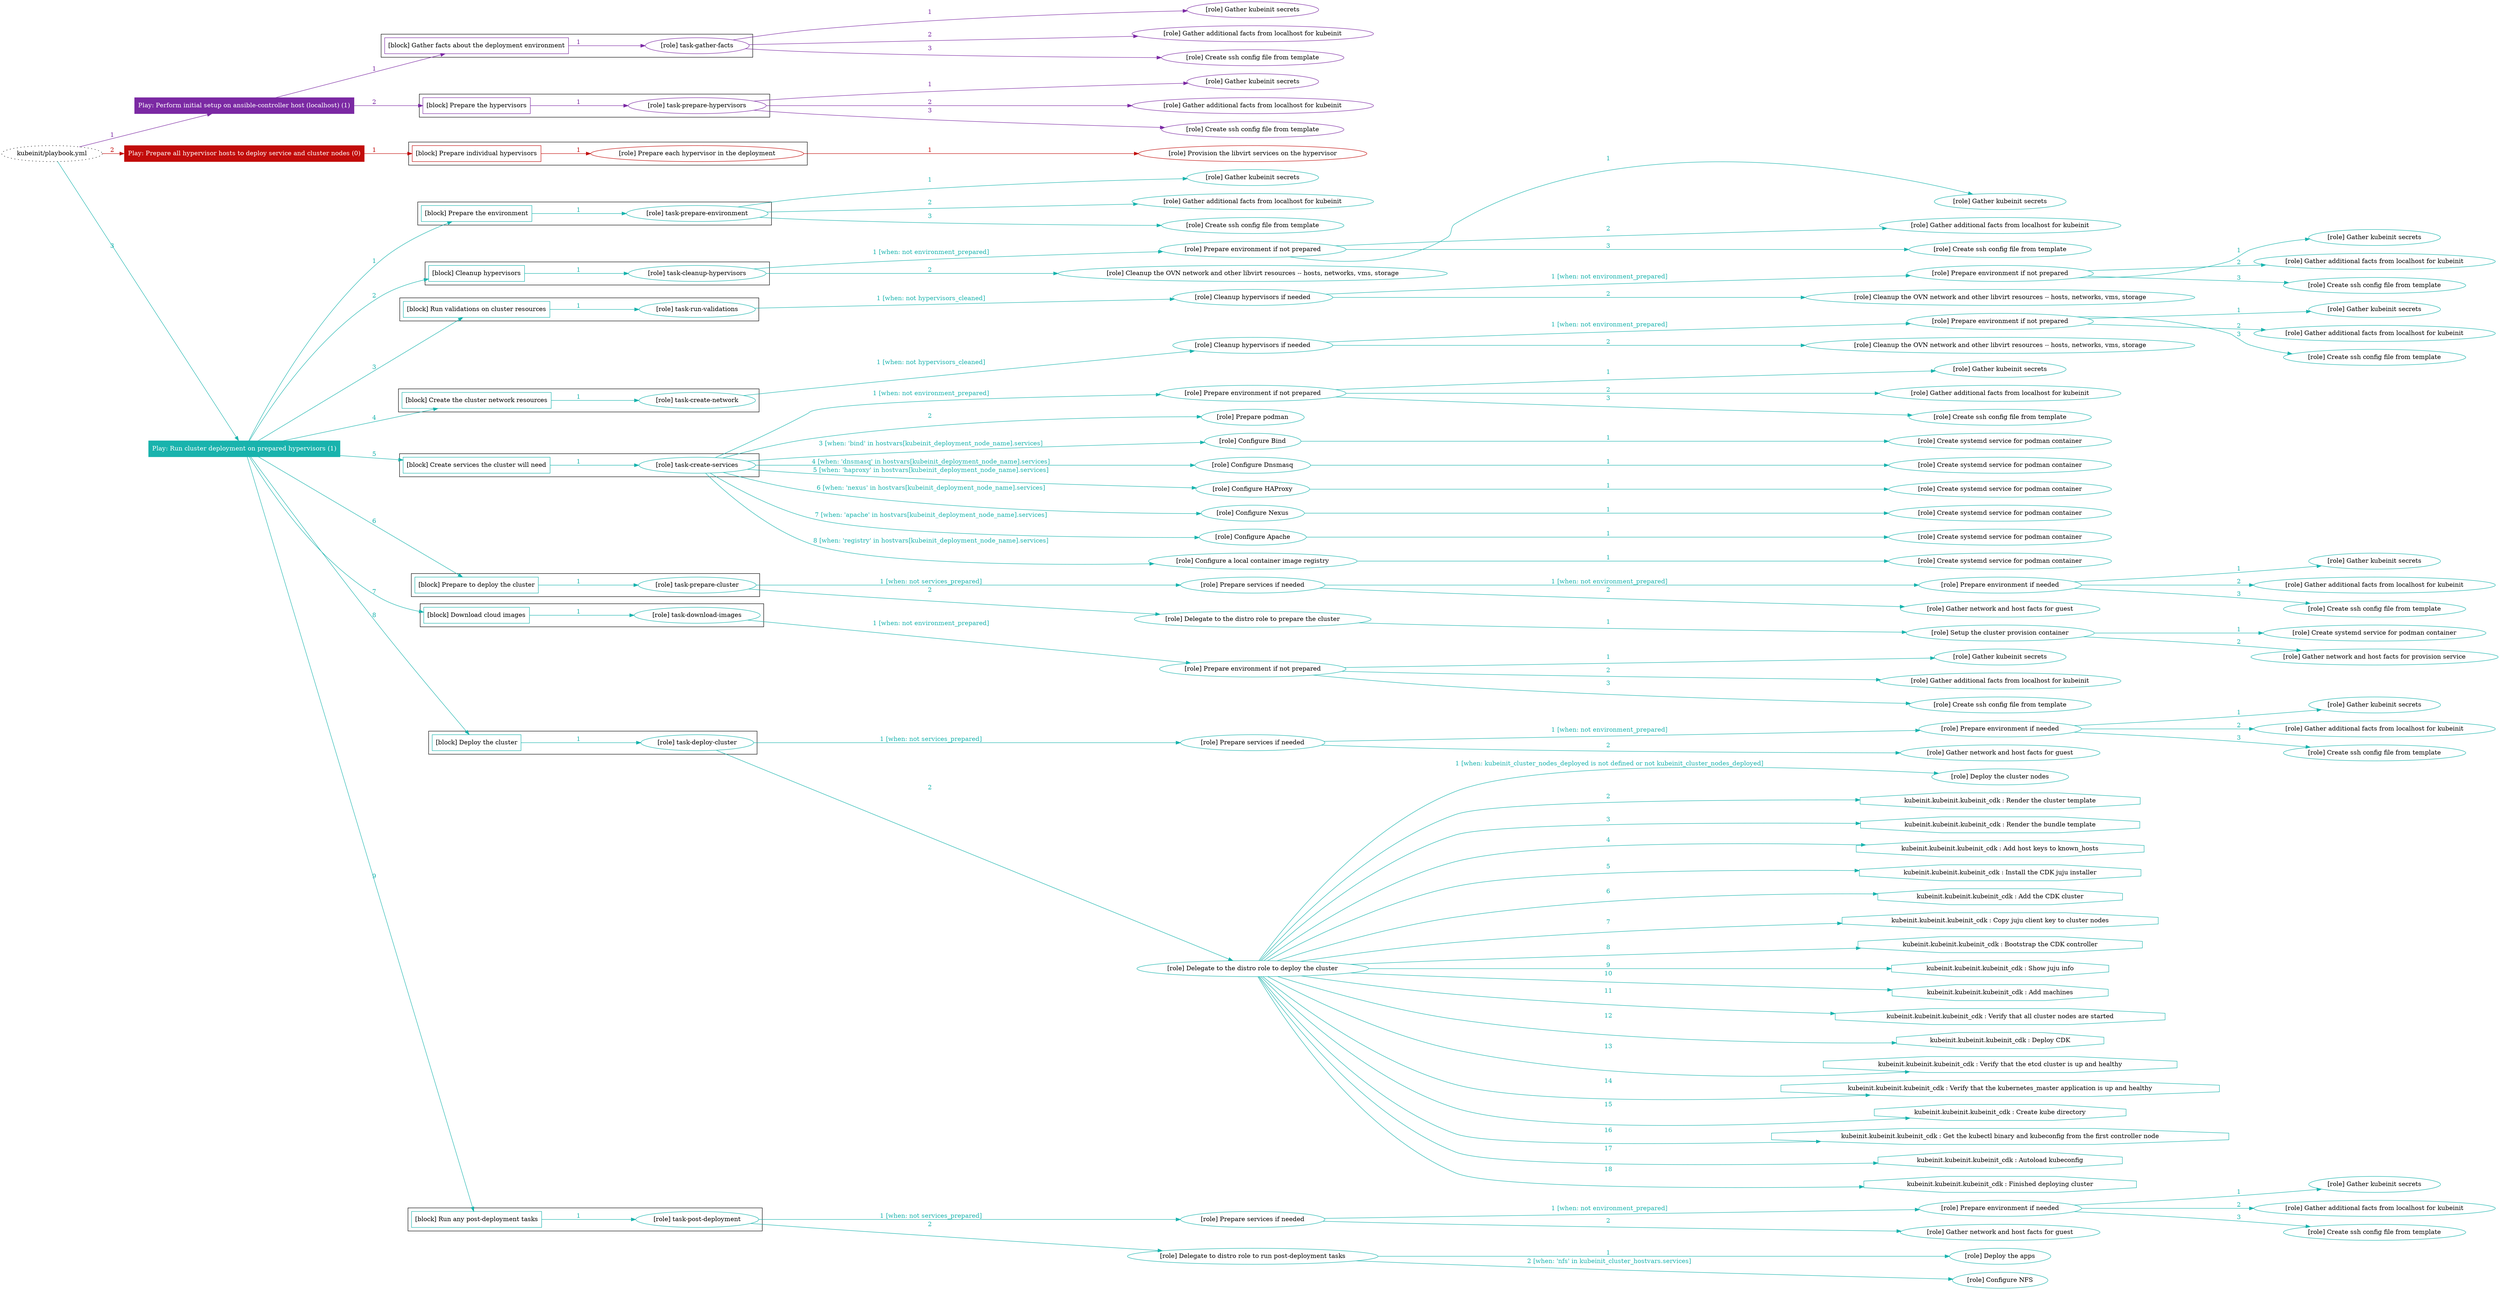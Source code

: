 digraph {
	graph [concentrate=true ordering=in rankdir=LR ratio=fill]
	edge [esep=5 sep=10]
	"kubeinit/playbook.yml" [URL="/home/runner/work/kubeinit/kubeinit/kubeinit/playbook.yml" id=playbook_f0d2c922 style=dotted]
	play_0c92ad2a [label="Play: Perform initial setup on ansible-controller host (localhost) (1)" URL="/home/runner/work/kubeinit/kubeinit/kubeinit/playbook.yml" color="#7b29a3" fontcolor="#ffffff" id=play_0c92ad2a shape=box style=filled tooltip=localhost]
	"kubeinit/playbook.yml" -> play_0c92ad2a [label="1 " color="#7b29a3" fontcolor="#7b29a3" id=edge_d7abf305 labeltooltip="1 " tooltip="1 "]
	subgraph "Gather kubeinit secrets" {
		role_5a30c91e [label="[role] Gather kubeinit secrets" URL="/home/runner/.ansible/collections/ansible_collections/kubeinit/kubeinit/roles/kubeinit_prepare/tasks/gather_kubeinit_facts.yml" color="#7b29a3" id=role_5a30c91e tooltip="Gather kubeinit secrets"]
	}
	subgraph "Gather additional facts from localhost for kubeinit" {
		role_9809e6bf [label="[role] Gather additional facts from localhost for kubeinit" URL="/home/runner/.ansible/collections/ansible_collections/kubeinit/kubeinit/roles/kubeinit_prepare/tasks/gather_kubeinit_facts.yml" color="#7b29a3" id=role_9809e6bf tooltip="Gather additional facts from localhost for kubeinit"]
	}
	subgraph "Create ssh config file from template" {
		role_99afef25 [label="[role] Create ssh config file from template" URL="/home/runner/.ansible/collections/ansible_collections/kubeinit/kubeinit/roles/kubeinit_prepare/tasks/gather_kubeinit_facts.yml" color="#7b29a3" id=role_99afef25 tooltip="Create ssh config file from template"]
	}
	subgraph "task-gather-facts" {
		role_b7316258 [label="[role] task-gather-facts" URL="/home/runner/work/kubeinit/kubeinit/kubeinit/playbook.yml" color="#7b29a3" id=role_b7316258 tooltip="task-gather-facts"]
		role_b7316258 -> role_5a30c91e [label="1 " color="#7b29a3" fontcolor="#7b29a3" id=edge_d0b34682 labeltooltip="1 " tooltip="1 "]
		role_b7316258 -> role_9809e6bf [label="2 " color="#7b29a3" fontcolor="#7b29a3" id=edge_aa6049dd labeltooltip="2 " tooltip="2 "]
		role_b7316258 -> role_99afef25 [label="3 " color="#7b29a3" fontcolor="#7b29a3" id=edge_cac1bafa labeltooltip="3 " tooltip="3 "]
	}
	subgraph "Gather kubeinit secrets" {
		role_670ac77f [label="[role] Gather kubeinit secrets" URL="/home/runner/.ansible/collections/ansible_collections/kubeinit/kubeinit/roles/kubeinit_prepare/tasks/gather_kubeinit_facts.yml" color="#7b29a3" id=role_670ac77f tooltip="Gather kubeinit secrets"]
	}
	subgraph "Gather additional facts from localhost for kubeinit" {
		role_98c0bab6 [label="[role] Gather additional facts from localhost for kubeinit" URL="/home/runner/.ansible/collections/ansible_collections/kubeinit/kubeinit/roles/kubeinit_prepare/tasks/gather_kubeinit_facts.yml" color="#7b29a3" id=role_98c0bab6 tooltip="Gather additional facts from localhost for kubeinit"]
	}
	subgraph "Create ssh config file from template" {
		role_f7e5ea83 [label="[role] Create ssh config file from template" URL="/home/runner/.ansible/collections/ansible_collections/kubeinit/kubeinit/roles/kubeinit_prepare/tasks/gather_kubeinit_facts.yml" color="#7b29a3" id=role_f7e5ea83 tooltip="Create ssh config file from template"]
	}
	subgraph "task-prepare-hypervisors" {
		role_81686a25 [label="[role] task-prepare-hypervisors" URL="/home/runner/work/kubeinit/kubeinit/kubeinit/playbook.yml" color="#7b29a3" id=role_81686a25 tooltip="task-prepare-hypervisors"]
		role_81686a25 -> role_670ac77f [label="1 " color="#7b29a3" fontcolor="#7b29a3" id=edge_56fb6d8e labeltooltip="1 " tooltip="1 "]
		role_81686a25 -> role_98c0bab6 [label="2 " color="#7b29a3" fontcolor="#7b29a3" id=edge_251ca177 labeltooltip="2 " tooltip="2 "]
		role_81686a25 -> role_f7e5ea83 [label="3 " color="#7b29a3" fontcolor="#7b29a3" id=edge_4d6b6287 labeltooltip="3 " tooltip="3 "]
	}
	subgraph "Play: Perform initial setup on ansible-controller host (localhost) (1)" {
		play_0c92ad2a -> block_b7553798 [label=1 color="#7b29a3" fontcolor="#7b29a3" id=edge_84d4fa71 labeltooltip=1 tooltip=1]
		subgraph cluster_block_b7553798 {
			block_b7553798 [label="[block] Gather facts about the deployment environment" URL="/home/runner/work/kubeinit/kubeinit/kubeinit/playbook.yml" color="#7b29a3" id=block_b7553798 labeltooltip="Gather facts about the deployment environment" shape=box tooltip="Gather facts about the deployment environment"]
			block_b7553798 -> role_b7316258 [label="1 " color="#7b29a3" fontcolor="#7b29a3" id=edge_a0a076a2 labeltooltip="1 " tooltip="1 "]
		}
		play_0c92ad2a -> block_0309d58f [label=2 color="#7b29a3" fontcolor="#7b29a3" id=edge_8d6edc63 labeltooltip=2 tooltip=2]
		subgraph cluster_block_0309d58f {
			block_0309d58f [label="[block] Prepare the hypervisors" URL="/home/runner/work/kubeinit/kubeinit/kubeinit/playbook.yml" color="#7b29a3" id=block_0309d58f labeltooltip="Prepare the hypervisors" shape=box tooltip="Prepare the hypervisors"]
			block_0309d58f -> role_81686a25 [label="1 " color="#7b29a3" fontcolor="#7b29a3" id=edge_1d69157b labeltooltip="1 " tooltip="1 "]
		}
	}
	play_fe9cc550 [label="Play: Prepare all hypervisor hosts to deploy service and cluster nodes (0)" URL="/home/runner/work/kubeinit/kubeinit/kubeinit/playbook.yml" color="#c20c0a" fontcolor="#ffffff" id=play_fe9cc550 shape=box style=filled tooltip="Play: Prepare all hypervisor hosts to deploy service and cluster nodes (0)"]
	"kubeinit/playbook.yml" -> play_fe9cc550 [label="2 " color="#c20c0a" fontcolor="#c20c0a" id=edge_5b36c224 labeltooltip="2 " tooltip="2 "]
	subgraph "Provision the libvirt services on the hypervisor" {
		role_f851d3be [label="[role] Provision the libvirt services on the hypervisor" URL="/home/runner/.ansible/collections/ansible_collections/kubeinit/kubeinit/roles/kubeinit_prepare/tasks/prepare_hypervisor.yml" color="#c20c0a" id=role_f851d3be tooltip="Provision the libvirt services on the hypervisor"]
	}
	subgraph "Prepare each hypervisor in the deployment" {
		role_b2324db7 [label="[role] Prepare each hypervisor in the deployment" URL="/home/runner/work/kubeinit/kubeinit/kubeinit/playbook.yml" color="#c20c0a" id=role_b2324db7 tooltip="Prepare each hypervisor in the deployment"]
		role_b2324db7 -> role_f851d3be [label="1 " color="#c20c0a" fontcolor="#c20c0a" id=edge_892de6c8 labeltooltip="1 " tooltip="1 "]
	}
	subgraph "Play: Prepare all hypervisor hosts to deploy service and cluster nodes (0)" {
		play_fe9cc550 -> block_c8ccd194 [label=1 color="#c20c0a" fontcolor="#c20c0a" id=edge_db54903f labeltooltip=1 tooltip=1]
		subgraph cluster_block_c8ccd194 {
			block_c8ccd194 [label="[block] Prepare individual hypervisors" URL="/home/runner/work/kubeinit/kubeinit/kubeinit/playbook.yml" color="#c20c0a" id=block_c8ccd194 labeltooltip="Prepare individual hypervisors" shape=box tooltip="Prepare individual hypervisors"]
			block_c8ccd194 -> role_b2324db7 [label="1 " color="#c20c0a" fontcolor="#c20c0a" id=edge_9f1e6de6 labeltooltip="1 " tooltip="1 "]
		}
	}
	play_a33b858c [label="Play: Run cluster deployment on prepared hypervisors (1)" URL="/home/runner/work/kubeinit/kubeinit/kubeinit/playbook.yml" color="#19b3ad" fontcolor="#ffffff" id=play_a33b858c shape=box style=filled tooltip=localhost]
	"kubeinit/playbook.yml" -> play_a33b858c [label="3 " color="#19b3ad" fontcolor="#19b3ad" id=edge_0442f1ce labeltooltip="3 " tooltip="3 "]
	subgraph "Gather kubeinit secrets" {
		role_5acde3f9 [label="[role] Gather kubeinit secrets" URL="/home/runner/.ansible/collections/ansible_collections/kubeinit/kubeinit/roles/kubeinit_prepare/tasks/gather_kubeinit_facts.yml" color="#19b3ad" id=role_5acde3f9 tooltip="Gather kubeinit secrets"]
	}
	subgraph "Gather additional facts from localhost for kubeinit" {
		role_2b1d6789 [label="[role] Gather additional facts from localhost for kubeinit" URL="/home/runner/.ansible/collections/ansible_collections/kubeinit/kubeinit/roles/kubeinit_prepare/tasks/gather_kubeinit_facts.yml" color="#19b3ad" id=role_2b1d6789 tooltip="Gather additional facts from localhost for kubeinit"]
	}
	subgraph "Create ssh config file from template" {
		role_17298d4d [label="[role] Create ssh config file from template" URL="/home/runner/.ansible/collections/ansible_collections/kubeinit/kubeinit/roles/kubeinit_prepare/tasks/gather_kubeinit_facts.yml" color="#19b3ad" id=role_17298d4d tooltip="Create ssh config file from template"]
	}
	subgraph "task-prepare-environment" {
		role_2f59bce3 [label="[role] task-prepare-environment" URL="/home/runner/work/kubeinit/kubeinit/kubeinit/playbook.yml" color="#19b3ad" id=role_2f59bce3 tooltip="task-prepare-environment"]
		role_2f59bce3 -> role_5acde3f9 [label="1 " color="#19b3ad" fontcolor="#19b3ad" id=edge_1876b49b labeltooltip="1 " tooltip="1 "]
		role_2f59bce3 -> role_2b1d6789 [label="2 " color="#19b3ad" fontcolor="#19b3ad" id=edge_0ffdf846 labeltooltip="2 " tooltip="2 "]
		role_2f59bce3 -> role_17298d4d [label="3 " color="#19b3ad" fontcolor="#19b3ad" id=edge_256f8776 labeltooltip="3 " tooltip="3 "]
	}
	subgraph "Gather kubeinit secrets" {
		role_065f9be0 [label="[role] Gather kubeinit secrets" URL="/home/runner/.ansible/collections/ansible_collections/kubeinit/kubeinit/roles/kubeinit_prepare/tasks/gather_kubeinit_facts.yml" color="#19b3ad" id=role_065f9be0 tooltip="Gather kubeinit secrets"]
	}
	subgraph "Gather additional facts from localhost for kubeinit" {
		role_04f009fb [label="[role] Gather additional facts from localhost for kubeinit" URL="/home/runner/.ansible/collections/ansible_collections/kubeinit/kubeinit/roles/kubeinit_prepare/tasks/gather_kubeinit_facts.yml" color="#19b3ad" id=role_04f009fb tooltip="Gather additional facts from localhost for kubeinit"]
	}
	subgraph "Create ssh config file from template" {
		role_74a90819 [label="[role] Create ssh config file from template" URL="/home/runner/.ansible/collections/ansible_collections/kubeinit/kubeinit/roles/kubeinit_prepare/tasks/gather_kubeinit_facts.yml" color="#19b3ad" id=role_74a90819 tooltip="Create ssh config file from template"]
	}
	subgraph "Prepare environment if not prepared" {
		role_686791c7 [label="[role] Prepare environment if not prepared" URL="/home/runner/.ansible/collections/ansible_collections/kubeinit/kubeinit/roles/kubeinit_prepare/tasks/cleanup_hypervisors.yml" color="#19b3ad" id=role_686791c7 tooltip="Prepare environment if not prepared"]
		role_686791c7 -> role_065f9be0 [label="1 " color="#19b3ad" fontcolor="#19b3ad" id=edge_aa9f1b6b labeltooltip="1 " tooltip="1 "]
		role_686791c7 -> role_04f009fb [label="2 " color="#19b3ad" fontcolor="#19b3ad" id=edge_f88a83b7 labeltooltip="2 " tooltip="2 "]
		role_686791c7 -> role_74a90819 [label="3 " color="#19b3ad" fontcolor="#19b3ad" id=edge_21692401 labeltooltip="3 " tooltip="3 "]
	}
	subgraph "Cleanup the OVN network and other libvirt resources -- hosts, networks, vms, storage" {
		role_9d0169db [label="[role] Cleanup the OVN network and other libvirt resources -- hosts, networks, vms, storage" URL="/home/runner/.ansible/collections/ansible_collections/kubeinit/kubeinit/roles/kubeinit_prepare/tasks/cleanup_hypervisors.yml" color="#19b3ad" id=role_9d0169db tooltip="Cleanup the OVN network and other libvirt resources -- hosts, networks, vms, storage"]
	}
	subgraph "task-cleanup-hypervisors" {
		role_5e9cf8c9 [label="[role] task-cleanup-hypervisors" URL="/home/runner/work/kubeinit/kubeinit/kubeinit/playbook.yml" color="#19b3ad" id=role_5e9cf8c9 tooltip="task-cleanup-hypervisors"]
		role_5e9cf8c9 -> role_686791c7 [label="1 [when: not environment_prepared]" color="#19b3ad" fontcolor="#19b3ad" id=edge_37d0dd2b labeltooltip="1 [when: not environment_prepared]" tooltip="1 [when: not environment_prepared]"]
		role_5e9cf8c9 -> role_9d0169db [label="2 " color="#19b3ad" fontcolor="#19b3ad" id=edge_74ba09f1 labeltooltip="2 " tooltip="2 "]
	}
	subgraph "Gather kubeinit secrets" {
		role_0e8db814 [label="[role] Gather kubeinit secrets" URL="/home/runner/.ansible/collections/ansible_collections/kubeinit/kubeinit/roles/kubeinit_prepare/tasks/gather_kubeinit_facts.yml" color="#19b3ad" id=role_0e8db814 tooltip="Gather kubeinit secrets"]
	}
	subgraph "Gather additional facts from localhost for kubeinit" {
		role_1ea28827 [label="[role] Gather additional facts from localhost for kubeinit" URL="/home/runner/.ansible/collections/ansible_collections/kubeinit/kubeinit/roles/kubeinit_prepare/tasks/gather_kubeinit_facts.yml" color="#19b3ad" id=role_1ea28827 tooltip="Gather additional facts from localhost for kubeinit"]
	}
	subgraph "Create ssh config file from template" {
		role_78a50633 [label="[role] Create ssh config file from template" URL="/home/runner/.ansible/collections/ansible_collections/kubeinit/kubeinit/roles/kubeinit_prepare/tasks/gather_kubeinit_facts.yml" color="#19b3ad" id=role_78a50633 tooltip="Create ssh config file from template"]
	}
	subgraph "Prepare environment if not prepared" {
		role_fb76c1f2 [label="[role] Prepare environment if not prepared" URL="/home/runner/.ansible/collections/ansible_collections/kubeinit/kubeinit/roles/kubeinit_prepare/tasks/cleanup_hypervisors.yml" color="#19b3ad" id=role_fb76c1f2 tooltip="Prepare environment if not prepared"]
		role_fb76c1f2 -> role_0e8db814 [label="1 " color="#19b3ad" fontcolor="#19b3ad" id=edge_15dc73a2 labeltooltip="1 " tooltip="1 "]
		role_fb76c1f2 -> role_1ea28827 [label="2 " color="#19b3ad" fontcolor="#19b3ad" id=edge_68963f2c labeltooltip="2 " tooltip="2 "]
		role_fb76c1f2 -> role_78a50633 [label="3 " color="#19b3ad" fontcolor="#19b3ad" id=edge_b9af97a8 labeltooltip="3 " tooltip="3 "]
	}
	subgraph "Cleanup the OVN network and other libvirt resources -- hosts, networks, vms, storage" {
		role_0df0ef38 [label="[role] Cleanup the OVN network and other libvirt resources -- hosts, networks, vms, storage" URL="/home/runner/.ansible/collections/ansible_collections/kubeinit/kubeinit/roles/kubeinit_prepare/tasks/cleanup_hypervisors.yml" color="#19b3ad" id=role_0df0ef38 tooltip="Cleanup the OVN network and other libvirt resources -- hosts, networks, vms, storage"]
	}
	subgraph "Cleanup hypervisors if needed" {
		role_1f5a759b [label="[role] Cleanup hypervisors if needed" URL="/home/runner/.ansible/collections/ansible_collections/kubeinit/kubeinit/roles/kubeinit_validations/tasks/main.yml" color="#19b3ad" id=role_1f5a759b tooltip="Cleanup hypervisors if needed"]
		role_1f5a759b -> role_fb76c1f2 [label="1 [when: not environment_prepared]" color="#19b3ad" fontcolor="#19b3ad" id=edge_5d43e261 labeltooltip="1 [when: not environment_prepared]" tooltip="1 [when: not environment_prepared]"]
		role_1f5a759b -> role_0df0ef38 [label="2 " color="#19b3ad" fontcolor="#19b3ad" id=edge_a6d9aecf labeltooltip="2 " tooltip="2 "]
	}
	subgraph "task-run-validations" {
		role_749b1100 [label="[role] task-run-validations" URL="/home/runner/work/kubeinit/kubeinit/kubeinit/playbook.yml" color="#19b3ad" id=role_749b1100 tooltip="task-run-validations"]
		role_749b1100 -> role_1f5a759b [label="1 [when: not hypervisors_cleaned]" color="#19b3ad" fontcolor="#19b3ad" id=edge_2e3f9cef labeltooltip="1 [when: not hypervisors_cleaned]" tooltip="1 [when: not hypervisors_cleaned]"]
	}
	subgraph "Gather kubeinit secrets" {
		role_f9cab977 [label="[role] Gather kubeinit secrets" URL="/home/runner/.ansible/collections/ansible_collections/kubeinit/kubeinit/roles/kubeinit_prepare/tasks/gather_kubeinit_facts.yml" color="#19b3ad" id=role_f9cab977 tooltip="Gather kubeinit secrets"]
	}
	subgraph "Gather additional facts from localhost for kubeinit" {
		role_c6c9fb35 [label="[role] Gather additional facts from localhost for kubeinit" URL="/home/runner/.ansible/collections/ansible_collections/kubeinit/kubeinit/roles/kubeinit_prepare/tasks/gather_kubeinit_facts.yml" color="#19b3ad" id=role_c6c9fb35 tooltip="Gather additional facts from localhost for kubeinit"]
	}
	subgraph "Create ssh config file from template" {
		role_ed93c511 [label="[role] Create ssh config file from template" URL="/home/runner/.ansible/collections/ansible_collections/kubeinit/kubeinit/roles/kubeinit_prepare/tasks/gather_kubeinit_facts.yml" color="#19b3ad" id=role_ed93c511 tooltip="Create ssh config file from template"]
	}
	subgraph "Prepare environment if not prepared" {
		role_b091cdcb [label="[role] Prepare environment if not prepared" URL="/home/runner/.ansible/collections/ansible_collections/kubeinit/kubeinit/roles/kubeinit_prepare/tasks/cleanup_hypervisors.yml" color="#19b3ad" id=role_b091cdcb tooltip="Prepare environment if not prepared"]
		role_b091cdcb -> role_f9cab977 [label="1 " color="#19b3ad" fontcolor="#19b3ad" id=edge_4ddae047 labeltooltip="1 " tooltip="1 "]
		role_b091cdcb -> role_c6c9fb35 [label="2 " color="#19b3ad" fontcolor="#19b3ad" id=edge_a8f5daa2 labeltooltip="2 " tooltip="2 "]
		role_b091cdcb -> role_ed93c511 [label="3 " color="#19b3ad" fontcolor="#19b3ad" id=edge_1eefa16d labeltooltip="3 " tooltip="3 "]
	}
	subgraph "Cleanup the OVN network and other libvirt resources -- hosts, networks, vms, storage" {
		role_ccfb68b9 [label="[role] Cleanup the OVN network and other libvirt resources -- hosts, networks, vms, storage" URL="/home/runner/.ansible/collections/ansible_collections/kubeinit/kubeinit/roles/kubeinit_prepare/tasks/cleanup_hypervisors.yml" color="#19b3ad" id=role_ccfb68b9 tooltip="Cleanup the OVN network and other libvirt resources -- hosts, networks, vms, storage"]
	}
	subgraph "Cleanup hypervisors if needed" {
		role_fa263e0b [label="[role] Cleanup hypervisors if needed" URL="/home/runner/.ansible/collections/ansible_collections/kubeinit/kubeinit/roles/kubeinit_libvirt/tasks/create_network.yml" color="#19b3ad" id=role_fa263e0b tooltip="Cleanup hypervisors if needed"]
		role_fa263e0b -> role_b091cdcb [label="1 [when: not environment_prepared]" color="#19b3ad" fontcolor="#19b3ad" id=edge_17fcc304 labeltooltip="1 [when: not environment_prepared]" tooltip="1 [when: not environment_prepared]"]
		role_fa263e0b -> role_ccfb68b9 [label="2 " color="#19b3ad" fontcolor="#19b3ad" id=edge_c811d996 labeltooltip="2 " tooltip="2 "]
	}
	subgraph "task-create-network" {
		role_b52b4938 [label="[role] task-create-network" URL="/home/runner/work/kubeinit/kubeinit/kubeinit/playbook.yml" color="#19b3ad" id=role_b52b4938 tooltip="task-create-network"]
		role_b52b4938 -> role_fa263e0b [label="1 [when: not hypervisors_cleaned]" color="#19b3ad" fontcolor="#19b3ad" id=edge_79ba13ae labeltooltip="1 [when: not hypervisors_cleaned]" tooltip="1 [when: not hypervisors_cleaned]"]
	}
	subgraph "Gather kubeinit secrets" {
		role_b36653f4 [label="[role] Gather kubeinit secrets" URL="/home/runner/.ansible/collections/ansible_collections/kubeinit/kubeinit/roles/kubeinit_prepare/tasks/gather_kubeinit_facts.yml" color="#19b3ad" id=role_b36653f4 tooltip="Gather kubeinit secrets"]
	}
	subgraph "Gather additional facts from localhost for kubeinit" {
		role_4713add5 [label="[role] Gather additional facts from localhost for kubeinit" URL="/home/runner/.ansible/collections/ansible_collections/kubeinit/kubeinit/roles/kubeinit_prepare/tasks/gather_kubeinit_facts.yml" color="#19b3ad" id=role_4713add5 tooltip="Gather additional facts from localhost for kubeinit"]
	}
	subgraph "Create ssh config file from template" {
		role_99117557 [label="[role] Create ssh config file from template" URL="/home/runner/.ansible/collections/ansible_collections/kubeinit/kubeinit/roles/kubeinit_prepare/tasks/gather_kubeinit_facts.yml" color="#19b3ad" id=role_99117557 tooltip="Create ssh config file from template"]
	}
	subgraph "Prepare environment if not prepared" {
		role_89714d8d [label="[role] Prepare environment if not prepared" URL="/home/runner/.ansible/collections/ansible_collections/kubeinit/kubeinit/roles/kubeinit_services/tasks/main.yml" color="#19b3ad" id=role_89714d8d tooltip="Prepare environment if not prepared"]
		role_89714d8d -> role_b36653f4 [label="1 " color="#19b3ad" fontcolor="#19b3ad" id=edge_b3772ccb labeltooltip="1 " tooltip="1 "]
		role_89714d8d -> role_4713add5 [label="2 " color="#19b3ad" fontcolor="#19b3ad" id=edge_26a81338 labeltooltip="2 " tooltip="2 "]
		role_89714d8d -> role_99117557 [label="3 " color="#19b3ad" fontcolor="#19b3ad" id=edge_19d7e038 labeltooltip="3 " tooltip="3 "]
	}
	subgraph "Prepare podman" {
		role_803703e8 [label="[role] Prepare podman" URL="/home/runner/.ansible/collections/ansible_collections/kubeinit/kubeinit/roles/kubeinit_services/tasks/00_create_service_pod.yml" color="#19b3ad" id=role_803703e8 tooltip="Prepare podman"]
	}
	subgraph "Create systemd service for podman container" {
		role_5db34c0d [label="[role] Create systemd service for podman container" URL="/home/runner/.ansible/collections/ansible_collections/kubeinit/kubeinit/roles/kubeinit_bind/tasks/main.yml" color="#19b3ad" id=role_5db34c0d tooltip="Create systemd service for podman container"]
	}
	subgraph "Configure Bind" {
		role_174057c0 [label="[role] Configure Bind" URL="/home/runner/.ansible/collections/ansible_collections/kubeinit/kubeinit/roles/kubeinit_services/tasks/start_services_containers.yml" color="#19b3ad" id=role_174057c0 tooltip="Configure Bind"]
		role_174057c0 -> role_5db34c0d [label="1 " color="#19b3ad" fontcolor="#19b3ad" id=edge_0316d890 labeltooltip="1 " tooltip="1 "]
	}
	subgraph "Create systemd service for podman container" {
		role_4b7965c4 [label="[role] Create systemd service for podman container" URL="/home/runner/.ansible/collections/ansible_collections/kubeinit/kubeinit/roles/kubeinit_dnsmasq/tasks/main.yml" color="#19b3ad" id=role_4b7965c4 tooltip="Create systemd service for podman container"]
	}
	subgraph "Configure Dnsmasq" {
		role_58d58ab7 [label="[role] Configure Dnsmasq" URL="/home/runner/.ansible/collections/ansible_collections/kubeinit/kubeinit/roles/kubeinit_services/tasks/start_services_containers.yml" color="#19b3ad" id=role_58d58ab7 tooltip="Configure Dnsmasq"]
		role_58d58ab7 -> role_4b7965c4 [label="1 " color="#19b3ad" fontcolor="#19b3ad" id=edge_56619bb6 labeltooltip="1 " tooltip="1 "]
	}
	subgraph "Create systemd service for podman container" {
		role_0916a208 [label="[role] Create systemd service for podman container" URL="/home/runner/.ansible/collections/ansible_collections/kubeinit/kubeinit/roles/kubeinit_haproxy/tasks/main.yml" color="#19b3ad" id=role_0916a208 tooltip="Create systemd service for podman container"]
	}
	subgraph "Configure HAProxy" {
		role_4384475c [label="[role] Configure HAProxy" URL="/home/runner/.ansible/collections/ansible_collections/kubeinit/kubeinit/roles/kubeinit_services/tasks/start_services_containers.yml" color="#19b3ad" id=role_4384475c tooltip="Configure HAProxy"]
		role_4384475c -> role_0916a208 [label="1 " color="#19b3ad" fontcolor="#19b3ad" id=edge_e064d23c labeltooltip="1 " tooltip="1 "]
	}
	subgraph "Create systemd service for podman container" {
		role_1c02cb16 [label="[role] Create systemd service for podman container" URL="/home/runner/.ansible/collections/ansible_collections/kubeinit/kubeinit/roles/kubeinit_nexus/tasks/main.yml" color="#19b3ad" id=role_1c02cb16 tooltip="Create systemd service for podman container"]
	}
	subgraph "Configure Nexus" {
		role_c7569679 [label="[role] Configure Nexus" URL="/home/runner/.ansible/collections/ansible_collections/kubeinit/kubeinit/roles/kubeinit_services/tasks/start_services_containers.yml" color="#19b3ad" id=role_c7569679 tooltip="Configure Nexus"]
		role_c7569679 -> role_1c02cb16 [label="1 " color="#19b3ad" fontcolor="#19b3ad" id=edge_c1726cbc labeltooltip="1 " tooltip="1 "]
	}
	subgraph "Create systemd service for podman container" {
		role_70d76d7a [label="[role] Create systemd service for podman container" URL="/home/runner/.ansible/collections/ansible_collections/kubeinit/kubeinit/roles/kubeinit_apache/tasks/main.yml" color="#19b3ad" id=role_70d76d7a tooltip="Create systemd service for podman container"]
	}
	subgraph "Configure Apache" {
		role_76259e5d [label="[role] Configure Apache" URL="/home/runner/.ansible/collections/ansible_collections/kubeinit/kubeinit/roles/kubeinit_services/tasks/start_services_containers.yml" color="#19b3ad" id=role_76259e5d tooltip="Configure Apache"]
		role_76259e5d -> role_70d76d7a [label="1 " color="#19b3ad" fontcolor="#19b3ad" id=edge_774bafd4 labeltooltip="1 " tooltip="1 "]
	}
	subgraph "Create systemd service for podman container" {
		role_44b9a95e [label="[role] Create systemd service for podman container" URL="/home/runner/.ansible/collections/ansible_collections/kubeinit/kubeinit/roles/kubeinit_registry/tasks/main.yml" color="#19b3ad" id=role_44b9a95e tooltip="Create systemd service for podman container"]
	}
	subgraph "Configure a local container image registry" {
		role_019d776a [label="[role] Configure a local container image registry" URL="/home/runner/.ansible/collections/ansible_collections/kubeinit/kubeinit/roles/kubeinit_services/tasks/start_services_containers.yml" color="#19b3ad" id=role_019d776a tooltip="Configure a local container image registry"]
		role_019d776a -> role_44b9a95e [label="1 " color="#19b3ad" fontcolor="#19b3ad" id=edge_368f8c8e labeltooltip="1 " tooltip="1 "]
	}
	subgraph "task-create-services" {
		role_c8eb0114 [label="[role] task-create-services" URL="/home/runner/work/kubeinit/kubeinit/kubeinit/playbook.yml" color="#19b3ad" id=role_c8eb0114 tooltip="task-create-services"]
		role_c8eb0114 -> role_89714d8d [label="1 [when: not environment_prepared]" color="#19b3ad" fontcolor="#19b3ad" id=edge_7947bbbb labeltooltip="1 [when: not environment_prepared]" tooltip="1 [when: not environment_prepared]"]
		role_c8eb0114 -> role_803703e8 [label="2 " color="#19b3ad" fontcolor="#19b3ad" id=edge_26cefec6 labeltooltip="2 " tooltip="2 "]
		role_c8eb0114 -> role_174057c0 [label="3 [when: 'bind' in hostvars[kubeinit_deployment_node_name].services]" color="#19b3ad" fontcolor="#19b3ad" id=edge_1a4f0a08 labeltooltip="3 [when: 'bind' in hostvars[kubeinit_deployment_node_name].services]" tooltip="3 [when: 'bind' in hostvars[kubeinit_deployment_node_name].services]"]
		role_c8eb0114 -> role_58d58ab7 [label="4 [when: 'dnsmasq' in hostvars[kubeinit_deployment_node_name].services]" color="#19b3ad" fontcolor="#19b3ad" id=edge_d6524c61 labeltooltip="4 [when: 'dnsmasq' in hostvars[kubeinit_deployment_node_name].services]" tooltip="4 [when: 'dnsmasq' in hostvars[kubeinit_deployment_node_name].services]"]
		role_c8eb0114 -> role_4384475c [label="5 [when: 'haproxy' in hostvars[kubeinit_deployment_node_name].services]" color="#19b3ad" fontcolor="#19b3ad" id=edge_bf26a154 labeltooltip="5 [when: 'haproxy' in hostvars[kubeinit_deployment_node_name].services]" tooltip="5 [when: 'haproxy' in hostvars[kubeinit_deployment_node_name].services]"]
		role_c8eb0114 -> role_c7569679 [label="6 [when: 'nexus' in hostvars[kubeinit_deployment_node_name].services]" color="#19b3ad" fontcolor="#19b3ad" id=edge_18eb1879 labeltooltip="6 [when: 'nexus' in hostvars[kubeinit_deployment_node_name].services]" tooltip="6 [when: 'nexus' in hostvars[kubeinit_deployment_node_name].services]"]
		role_c8eb0114 -> role_76259e5d [label="7 [when: 'apache' in hostvars[kubeinit_deployment_node_name].services]" color="#19b3ad" fontcolor="#19b3ad" id=edge_ef221cb4 labeltooltip="7 [when: 'apache' in hostvars[kubeinit_deployment_node_name].services]" tooltip="7 [when: 'apache' in hostvars[kubeinit_deployment_node_name].services]"]
		role_c8eb0114 -> role_019d776a [label="8 [when: 'registry' in hostvars[kubeinit_deployment_node_name].services]" color="#19b3ad" fontcolor="#19b3ad" id=edge_a64d6874 labeltooltip="8 [when: 'registry' in hostvars[kubeinit_deployment_node_name].services]" tooltip="8 [when: 'registry' in hostvars[kubeinit_deployment_node_name].services]"]
	}
	subgraph "Gather kubeinit secrets" {
		role_7e1c1ef3 [label="[role] Gather kubeinit secrets" URL="/home/runner/.ansible/collections/ansible_collections/kubeinit/kubeinit/roles/kubeinit_prepare/tasks/gather_kubeinit_facts.yml" color="#19b3ad" id=role_7e1c1ef3 tooltip="Gather kubeinit secrets"]
	}
	subgraph "Gather additional facts from localhost for kubeinit" {
		role_7d0563cc [label="[role] Gather additional facts from localhost for kubeinit" URL="/home/runner/.ansible/collections/ansible_collections/kubeinit/kubeinit/roles/kubeinit_prepare/tasks/gather_kubeinit_facts.yml" color="#19b3ad" id=role_7d0563cc tooltip="Gather additional facts from localhost for kubeinit"]
	}
	subgraph "Create ssh config file from template" {
		role_9abb6584 [label="[role] Create ssh config file from template" URL="/home/runner/.ansible/collections/ansible_collections/kubeinit/kubeinit/roles/kubeinit_prepare/tasks/gather_kubeinit_facts.yml" color="#19b3ad" id=role_9abb6584 tooltip="Create ssh config file from template"]
	}
	subgraph "Prepare environment if needed" {
		role_9a68d04a [label="[role] Prepare environment if needed" URL="/home/runner/.ansible/collections/ansible_collections/kubeinit/kubeinit/roles/kubeinit_services/tasks/prepare_services.yml" color="#19b3ad" id=role_9a68d04a tooltip="Prepare environment if needed"]
		role_9a68d04a -> role_7e1c1ef3 [label="1 " color="#19b3ad" fontcolor="#19b3ad" id=edge_fa665b10 labeltooltip="1 " tooltip="1 "]
		role_9a68d04a -> role_7d0563cc [label="2 " color="#19b3ad" fontcolor="#19b3ad" id=edge_abb90d43 labeltooltip="2 " tooltip="2 "]
		role_9a68d04a -> role_9abb6584 [label="3 " color="#19b3ad" fontcolor="#19b3ad" id=edge_8af5566f labeltooltip="3 " tooltip="3 "]
	}
	subgraph "Gather network and host facts for guest" {
		role_5c5e50f0 [label="[role] Gather network and host facts for guest" URL="/home/runner/.ansible/collections/ansible_collections/kubeinit/kubeinit/roles/kubeinit_services/tasks/prepare_services.yml" color="#19b3ad" id=role_5c5e50f0 tooltip="Gather network and host facts for guest"]
	}
	subgraph "Prepare services if needed" {
		role_91e153e3 [label="[role] Prepare services if needed" URL="/home/runner/.ansible/collections/ansible_collections/kubeinit/kubeinit/roles/kubeinit_prepare/tasks/prepare_cluster.yml" color="#19b3ad" id=role_91e153e3 tooltip="Prepare services if needed"]
		role_91e153e3 -> role_9a68d04a [label="1 [when: not environment_prepared]" color="#19b3ad" fontcolor="#19b3ad" id=edge_318d5aa9 labeltooltip="1 [when: not environment_prepared]" tooltip="1 [when: not environment_prepared]"]
		role_91e153e3 -> role_5c5e50f0 [label="2 " color="#19b3ad" fontcolor="#19b3ad" id=edge_80ba003f labeltooltip="2 " tooltip="2 "]
	}
	subgraph "Create systemd service for podman container" {
		role_ed7a6a30 [label="[role] Create systemd service for podman container" URL="/home/runner/.ansible/collections/ansible_collections/kubeinit/kubeinit/roles/kubeinit_services/tasks/create_provision_container.yml" color="#19b3ad" id=role_ed7a6a30 tooltip="Create systemd service for podman container"]
	}
	subgraph "Gather network and host facts for provision service" {
		role_ca00fd3d [label="[role] Gather network and host facts for provision service" URL="/home/runner/.ansible/collections/ansible_collections/kubeinit/kubeinit/roles/kubeinit_services/tasks/create_provision_container.yml" color="#19b3ad" id=role_ca00fd3d tooltip="Gather network and host facts for provision service"]
	}
	subgraph "Setup the cluster provision container" {
		role_cf4ee6a3 [label="[role] Setup the cluster provision container" URL="/home/runner/.ansible/collections/ansible_collections/kubeinit/kubeinit/roles/kubeinit_cdk/tasks/prepare_cluster.yml" color="#19b3ad" id=role_cf4ee6a3 tooltip="Setup the cluster provision container"]
		role_cf4ee6a3 -> role_ed7a6a30 [label="1 " color="#19b3ad" fontcolor="#19b3ad" id=edge_c957b8f1 labeltooltip="1 " tooltip="1 "]
		role_cf4ee6a3 -> role_ca00fd3d [label="2 " color="#19b3ad" fontcolor="#19b3ad" id=edge_8ac85154 labeltooltip="2 " tooltip="2 "]
	}
	subgraph "Delegate to the distro role to prepare the cluster" {
		role_f23b00df [label="[role] Delegate to the distro role to prepare the cluster" URL="/home/runner/.ansible/collections/ansible_collections/kubeinit/kubeinit/roles/kubeinit_prepare/tasks/prepare_cluster.yml" color="#19b3ad" id=role_f23b00df tooltip="Delegate to the distro role to prepare the cluster"]
		role_f23b00df -> role_cf4ee6a3 [label="1 " color="#19b3ad" fontcolor="#19b3ad" id=edge_c856e6ee labeltooltip="1 " tooltip="1 "]
	}
	subgraph "task-prepare-cluster" {
		role_34a45ee4 [label="[role] task-prepare-cluster" URL="/home/runner/work/kubeinit/kubeinit/kubeinit/playbook.yml" color="#19b3ad" id=role_34a45ee4 tooltip="task-prepare-cluster"]
		role_34a45ee4 -> role_91e153e3 [label="1 [when: not services_prepared]" color="#19b3ad" fontcolor="#19b3ad" id=edge_837a3a3e labeltooltip="1 [when: not services_prepared]" tooltip="1 [when: not services_prepared]"]
		role_34a45ee4 -> role_f23b00df [label="2 " color="#19b3ad" fontcolor="#19b3ad" id=edge_a08bbd88 labeltooltip="2 " tooltip="2 "]
	}
	subgraph "Gather kubeinit secrets" {
		role_4b8c04e6 [label="[role] Gather kubeinit secrets" URL="/home/runner/.ansible/collections/ansible_collections/kubeinit/kubeinit/roles/kubeinit_prepare/tasks/gather_kubeinit_facts.yml" color="#19b3ad" id=role_4b8c04e6 tooltip="Gather kubeinit secrets"]
	}
	subgraph "Gather additional facts from localhost for kubeinit" {
		role_9f275bc6 [label="[role] Gather additional facts from localhost for kubeinit" URL="/home/runner/.ansible/collections/ansible_collections/kubeinit/kubeinit/roles/kubeinit_prepare/tasks/gather_kubeinit_facts.yml" color="#19b3ad" id=role_9f275bc6 tooltip="Gather additional facts from localhost for kubeinit"]
	}
	subgraph "Create ssh config file from template" {
		role_e335497e [label="[role] Create ssh config file from template" URL="/home/runner/.ansible/collections/ansible_collections/kubeinit/kubeinit/roles/kubeinit_prepare/tasks/gather_kubeinit_facts.yml" color="#19b3ad" id=role_e335497e tooltip="Create ssh config file from template"]
	}
	subgraph "Prepare environment if not prepared" {
		role_63faad61 [label="[role] Prepare environment if not prepared" URL="/home/runner/.ansible/collections/ansible_collections/kubeinit/kubeinit/roles/kubeinit_libvirt/tasks/download_cloud_images.yml" color="#19b3ad" id=role_63faad61 tooltip="Prepare environment if not prepared"]
		role_63faad61 -> role_4b8c04e6 [label="1 " color="#19b3ad" fontcolor="#19b3ad" id=edge_70a87d05 labeltooltip="1 " tooltip="1 "]
		role_63faad61 -> role_9f275bc6 [label="2 " color="#19b3ad" fontcolor="#19b3ad" id=edge_113fecf6 labeltooltip="2 " tooltip="2 "]
		role_63faad61 -> role_e335497e [label="3 " color="#19b3ad" fontcolor="#19b3ad" id=edge_a45005b0 labeltooltip="3 " tooltip="3 "]
	}
	subgraph "task-download-images" {
		role_e9c97908 [label="[role] task-download-images" URL="/home/runner/work/kubeinit/kubeinit/kubeinit/playbook.yml" color="#19b3ad" id=role_e9c97908 tooltip="task-download-images"]
		role_e9c97908 -> role_63faad61 [label="1 [when: not environment_prepared]" color="#19b3ad" fontcolor="#19b3ad" id=edge_f60e755f labeltooltip="1 [when: not environment_prepared]" tooltip="1 [when: not environment_prepared]"]
	}
	subgraph "Gather kubeinit secrets" {
		role_031b48ed [label="[role] Gather kubeinit secrets" URL="/home/runner/.ansible/collections/ansible_collections/kubeinit/kubeinit/roles/kubeinit_prepare/tasks/gather_kubeinit_facts.yml" color="#19b3ad" id=role_031b48ed tooltip="Gather kubeinit secrets"]
	}
	subgraph "Gather additional facts from localhost for kubeinit" {
		role_474013eb [label="[role] Gather additional facts from localhost for kubeinit" URL="/home/runner/.ansible/collections/ansible_collections/kubeinit/kubeinit/roles/kubeinit_prepare/tasks/gather_kubeinit_facts.yml" color="#19b3ad" id=role_474013eb tooltip="Gather additional facts from localhost for kubeinit"]
	}
	subgraph "Create ssh config file from template" {
		role_15d13f2e [label="[role] Create ssh config file from template" URL="/home/runner/.ansible/collections/ansible_collections/kubeinit/kubeinit/roles/kubeinit_prepare/tasks/gather_kubeinit_facts.yml" color="#19b3ad" id=role_15d13f2e tooltip="Create ssh config file from template"]
	}
	subgraph "Prepare environment if needed" {
		role_fe1c16b4 [label="[role] Prepare environment if needed" URL="/home/runner/.ansible/collections/ansible_collections/kubeinit/kubeinit/roles/kubeinit_services/tasks/prepare_services.yml" color="#19b3ad" id=role_fe1c16b4 tooltip="Prepare environment if needed"]
		role_fe1c16b4 -> role_031b48ed [label="1 " color="#19b3ad" fontcolor="#19b3ad" id=edge_a3122f0c labeltooltip="1 " tooltip="1 "]
		role_fe1c16b4 -> role_474013eb [label="2 " color="#19b3ad" fontcolor="#19b3ad" id=edge_abc5e3ef labeltooltip="2 " tooltip="2 "]
		role_fe1c16b4 -> role_15d13f2e [label="3 " color="#19b3ad" fontcolor="#19b3ad" id=edge_f4b3f4ed labeltooltip="3 " tooltip="3 "]
	}
	subgraph "Gather network and host facts for guest" {
		role_3e764194 [label="[role] Gather network and host facts for guest" URL="/home/runner/.ansible/collections/ansible_collections/kubeinit/kubeinit/roles/kubeinit_services/tasks/prepare_services.yml" color="#19b3ad" id=role_3e764194 tooltip="Gather network and host facts for guest"]
	}
	subgraph "Prepare services if needed" {
		role_d43dff96 [label="[role] Prepare services if needed" URL="/home/runner/.ansible/collections/ansible_collections/kubeinit/kubeinit/roles/kubeinit_prepare/tasks/deploy_cluster.yml" color="#19b3ad" id=role_d43dff96 tooltip="Prepare services if needed"]
		role_d43dff96 -> role_fe1c16b4 [label="1 [when: not environment_prepared]" color="#19b3ad" fontcolor="#19b3ad" id=edge_aa1e0ae2 labeltooltip="1 [when: not environment_prepared]" tooltip="1 [when: not environment_prepared]"]
		role_d43dff96 -> role_3e764194 [label="2 " color="#19b3ad" fontcolor="#19b3ad" id=edge_41fd70b4 labeltooltip="2 " tooltip="2 "]
	}
	subgraph "Deploy the cluster nodes" {
		role_6e11ad36 [label="[role] Deploy the cluster nodes" URL="/home/runner/.ansible/collections/ansible_collections/kubeinit/kubeinit/roles/kubeinit_cdk/tasks/main.yml" color="#19b3ad" id=role_6e11ad36 tooltip="Deploy the cluster nodes"]
	}
	subgraph "Delegate to the distro role to deploy the cluster" {
		role_0e7c9d4d [label="[role] Delegate to the distro role to deploy the cluster" URL="/home/runner/.ansible/collections/ansible_collections/kubeinit/kubeinit/roles/kubeinit_prepare/tasks/deploy_cluster.yml" color="#19b3ad" id=role_0e7c9d4d tooltip="Delegate to the distro role to deploy the cluster"]
		role_0e7c9d4d -> role_6e11ad36 [label="1 [when: kubeinit_cluster_nodes_deployed is not defined or not kubeinit_cluster_nodes_deployed]" color="#19b3ad" fontcolor="#19b3ad" id=edge_edda9947 labeltooltip="1 [when: kubeinit_cluster_nodes_deployed is not defined or not kubeinit_cluster_nodes_deployed]" tooltip="1 [when: kubeinit_cluster_nodes_deployed is not defined or not kubeinit_cluster_nodes_deployed]"]
		task_4db3da8b [label="kubeinit.kubeinit.kubeinit_cdk : Render the cluster template" URL="/home/runner/.ansible/collections/ansible_collections/kubeinit/kubeinit/roles/kubeinit_cdk/tasks/main.yml" color="#19b3ad" id=task_4db3da8b shape=octagon tooltip="kubeinit.kubeinit.kubeinit_cdk : Render the cluster template"]
		role_0e7c9d4d -> task_4db3da8b [label="2 " color="#19b3ad" fontcolor="#19b3ad" id=edge_f24a1936 labeltooltip="2 " tooltip="2 "]
		task_821d0baa [label="kubeinit.kubeinit.kubeinit_cdk : Render the bundle template" URL="/home/runner/.ansible/collections/ansible_collections/kubeinit/kubeinit/roles/kubeinit_cdk/tasks/main.yml" color="#19b3ad" id=task_821d0baa shape=octagon tooltip="kubeinit.kubeinit.kubeinit_cdk : Render the bundle template"]
		role_0e7c9d4d -> task_821d0baa [label="3 " color="#19b3ad" fontcolor="#19b3ad" id=edge_fefe4156 labeltooltip="3 " tooltip="3 "]
		task_75fd488e [label="kubeinit.kubeinit.kubeinit_cdk : Add host keys to known_hosts" URL="/home/runner/.ansible/collections/ansible_collections/kubeinit/kubeinit/roles/kubeinit_cdk/tasks/main.yml" color="#19b3ad" id=task_75fd488e shape=octagon tooltip="kubeinit.kubeinit.kubeinit_cdk : Add host keys to known_hosts"]
		role_0e7c9d4d -> task_75fd488e [label="4 " color="#19b3ad" fontcolor="#19b3ad" id=edge_dade2f35 labeltooltip="4 " tooltip="4 "]
		task_0aa7496e [label="kubeinit.kubeinit.kubeinit_cdk : Install the CDK juju installer" URL="/home/runner/.ansible/collections/ansible_collections/kubeinit/kubeinit/roles/kubeinit_cdk/tasks/main.yml" color="#19b3ad" id=task_0aa7496e shape=octagon tooltip="kubeinit.kubeinit.kubeinit_cdk : Install the CDK juju installer"]
		role_0e7c9d4d -> task_0aa7496e [label="5 " color="#19b3ad" fontcolor="#19b3ad" id=edge_2d35278e labeltooltip="5 " tooltip="5 "]
		task_0de76562 [label="kubeinit.kubeinit.kubeinit_cdk : Add the CDK cluster" URL="/home/runner/.ansible/collections/ansible_collections/kubeinit/kubeinit/roles/kubeinit_cdk/tasks/main.yml" color="#19b3ad" id=task_0de76562 shape=octagon tooltip="kubeinit.kubeinit.kubeinit_cdk : Add the CDK cluster"]
		role_0e7c9d4d -> task_0de76562 [label="6 " color="#19b3ad" fontcolor="#19b3ad" id=edge_85e8735f labeltooltip="6 " tooltip="6 "]
		task_d0360900 [label="kubeinit.kubeinit.kubeinit_cdk : Copy juju client key to cluster nodes" URL="/home/runner/.ansible/collections/ansible_collections/kubeinit/kubeinit/roles/kubeinit_cdk/tasks/main.yml" color="#19b3ad" id=task_d0360900 shape=octagon tooltip="kubeinit.kubeinit.kubeinit_cdk : Copy juju client key to cluster nodes"]
		role_0e7c9d4d -> task_d0360900 [label="7 " color="#19b3ad" fontcolor="#19b3ad" id=edge_23c8e861 labeltooltip="7 " tooltip="7 "]
		task_5c8dfdb4 [label="kubeinit.kubeinit.kubeinit_cdk : Bootstrap the CDK controller" URL="/home/runner/.ansible/collections/ansible_collections/kubeinit/kubeinit/roles/kubeinit_cdk/tasks/main.yml" color="#19b3ad" id=task_5c8dfdb4 shape=octagon tooltip="kubeinit.kubeinit.kubeinit_cdk : Bootstrap the CDK controller"]
		role_0e7c9d4d -> task_5c8dfdb4 [label="8 " color="#19b3ad" fontcolor="#19b3ad" id=edge_98cc994f labeltooltip="8 " tooltip="8 "]
		task_455d7595 [label="kubeinit.kubeinit.kubeinit_cdk : Show juju info" URL="/home/runner/.ansible/collections/ansible_collections/kubeinit/kubeinit/roles/kubeinit_cdk/tasks/main.yml" color="#19b3ad" id=task_455d7595 shape=octagon tooltip="kubeinit.kubeinit.kubeinit_cdk : Show juju info"]
		role_0e7c9d4d -> task_455d7595 [label="9 " color="#19b3ad" fontcolor="#19b3ad" id=edge_f5c688ee labeltooltip="9 " tooltip="9 "]
		task_5286e48f [label="kubeinit.kubeinit.kubeinit_cdk : Add machines" URL="/home/runner/.ansible/collections/ansible_collections/kubeinit/kubeinit/roles/kubeinit_cdk/tasks/main.yml" color="#19b3ad" id=task_5286e48f shape=octagon tooltip="kubeinit.kubeinit.kubeinit_cdk : Add machines"]
		role_0e7c9d4d -> task_5286e48f [label="10 " color="#19b3ad" fontcolor="#19b3ad" id=edge_ccff2ee6 labeltooltip="10 " tooltip="10 "]
		task_d6f91b2e [label="kubeinit.kubeinit.kubeinit_cdk : Verify that all cluster nodes are started" URL="/home/runner/.ansible/collections/ansible_collections/kubeinit/kubeinit/roles/kubeinit_cdk/tasks/main.yml" color="#19b3ad" id=task_d6f91b2e shape=octagon tooltip="kubeinit.kubeinit.kubeinit_cdk : Verify that all cluster nodes are started"]
		role_0e7c9d4d -> task_d6f91b2e [label="11 " color="#19b3ad" fontcolor="#19b3ad" id=edge_506d51e9 labeltooltip="11 " tooltip="11 "]
		task_56446e1b [label="kubeinit.kubeinit.kubeinit_cdk : Deploy CDK" URL="/home/runner/.ansible/collections/ansible_collections/kubeinit/kubeinit/roles/kubeinit_cdk/tasks/main.yml" color="#19b3ad" id=task_56446e1b shape=octagon tooltip="kubeinit.kubeinit.kubeinit_cdk : Deploy CDK"]
		role_0e7c9d4d -> task_56446e1b [label="12 " color="#19b3ad" fontcolor="#19b3ad" id=edge_ec79faff labeltooltip="12 " tooltip="12 "]
		task_2f3e4d23 [label="kubeinit.kubeinit.kubeinit_cdk : Verify that the etcd cluster is up and healthy" URL="/home/runner/.ansible/collections/ansible_collections/kubeinit/kubeinit/roles/kubeinit_cdk/tasks/main.yml" color="#19b3ad" id=task_2f3e4d23 shape=octagon tooltip="kubeinit.kubeinit.kubeinit_cdk : Verify that the etcd cluster is up and healthy"]
		role_0e7c9d4d -> task_2f3e4d23 [label="13 " color="#19b3ad" fontcolor="#19b3ad" id=edge_cfc4cf9a labeltooltip="13 " tooltip="13 "]
		task_232884dd [label="kubeinit.kubeinit.kubeinit_cdk : Verify that the kubernetes_master application is up and healthy" URL="/home/runner/.ansible/collections/ansible_collections/kubeinit/kubeinit/roles/kubeinit_cdk/tasks/main.yml" color="#19b3ad" id=task_232884dd shape=octagon tooltip="kubeinit.kubeinit.kubeinit_cdk : Verify that the kubernetes_master application is up and healthy"]
		role_0e7c9d4d -> task_232884dd [label="14 " color="#19b3ad" fontcolor="#19b3ad" id=edge_47ec382f labeltooltip="14 " tooltip="14 "]
		task_cc91d359 [label="kubeinit.kubeinit.kubeinit_cdk : Create kube directory" URL="/home/runner/.ansible/collections/ansible_collections/kubeinit/kubeinit/roles/kubeinit_cdk/tasks/main.yml" color="#19b3ad" id=task_cc91d359 shape=octagon tooltip="kubeinit.kubeinit.kubeinit_cdk : Create kube directory"]
		role_0e7c9d4d -> task_cc91d359 [label="15 " color="#19b3ad" fontcolor="#19b3ad" id=edge_6d3d0258 labeltooltip="15 " tooltip="15 "]
		task_fc73eb98 [label="kubeinit.kubeinit.kubeinit_cdk : Get the kubectl binary and kubeconfig from the first controller node" URL="/home/runner/.ansible/collections/ansible_collections/kubeinit/kubeinit/roles/kubeinit_cdk/tasks/main.yml" color="#19b3ad" id=task_fc73eb98 shape=octagon tooltip="kubeinit.kubeinit.kubeinit_cdk : Get the kubectl binary and kubeconfig from the first controller node"]
		role_0e7c9d4d -> task_fc73eb98 [label="16 " color="#19b3ad" fontcolor="#19b3ad" id=edge_36710a24 labeltooltip="16 " tooltip="16 "]
		task_3a42670a [label="kubeinit.kubeinit.kubeinit_cdk : Autoload kubeconfig" URL="/home/runner/.ansible/collections/ansible_collections/kubeinit/kubeinit/roles/kubeinit_cdk/tasks/main.yml" color="#19b3ad" id=task_3a42670a shape=octagon tooltip="kubeinit.kubeinit.kubeinit_cdk : Autoload kubeconfig"]
		role_0e7c9d4d -> task_3a42670a [label="17 " color="#19b3ad" fontcolor="#19b3ad" id=edge_bab817ae labeltooltip="17 " tooltip="17 "]
		task_e4e632da [label="kubeinit.kubeinit.kubeinit_cdk : Finished deploying cluster" URL="/home/runner/.ansible/collections/ansible_collections/kubeinit/kubeinit/roles/kubeinit_cdk/tasks/main.yml" color="#19b3ad" id=task_e4e632da shape=octagon tooltip="kubeinit.kubeinit.kubeinit_cdk : Finished deploying cluster"]
		role_0e7c9d4d -> task_e4e632da [label="18 " color="#19b3ad" fontcolor="#19b3ad" id=edge_bd2a37ed labeltooltip="18 " tooltip="18 "]
	}
	subgraph "task-deploy-cluster" {
		role_2f045706 [label="[role] task-deploy-cluster" URL="/home/runner/work/kubeinit/kubeinit/kubeinit/playbook.yml" color="#19b3ad" id=role_2f045706 tooltip="task-deploy-cluster"]
		role_2f045706 -> role_d43dff96 [label="1 [when: not services_prepared]" color="#19b3ad" fontcolor="#19b3ad" id=edge_b24cfaab labeltooltip="1 [when: not services_prepared]" tooltip="1 [when: not services_prepared]"]
		role_2f045706 -> role_0e7c9d4d [label="2 " color="#19b3ad" fontcolor="#19b3ad" id=edge_e125ed51 labeltooltip="2 " tooltip="2 "]
	}
	subgraph "Gather kubeinit secrets" {
		role_80813b9c [label="[role] Gather kubeinit secrets" URL="/home/runner/.ansible/collections/ansible_collections/kubeinit/kubeinit/roles/kubeinit_prepare/tasks/gather_kubeinit_facts.yml" color="#19b3ad" id=role_80813b9c tooltip="Gather kubeinit secrets"]
	}
	subgraph "Gather additional facts from localhost for kubeinit" {
		role_1a65bda4 [label="[role] Gather additional facts from localhost for kubeinit" URL="/home/runner/.ansible/collections/ansible_collections/kubeinit/kubeinit/roles/kubeinit_prepare/tasks/gather_kubeinit_facts.yml" color="#19b3ad" id=role_1a65bda4 tooltip="Gather additional facts from localhost for kubeinit"]
	}
	subgraph "Create ssh config file from template" {
		role_cfab0a6e [label="[role] Create ssh config file from template" URL="/home/runner/.ansible/collections/ansible_collections/kubeinit/kubeinit/roles/kubeinit_prepare/tasks/gather_kubeinit_facts.yml" color="#19b3ad" id=role_cfab0a6e tooltip="Create ssh config file from template"]
	}
	subgraph "Prepare environment if needed" {
		role_5af79fe7 [label="[role] Prepare environment if needed" URL="/home/runner/.ansible/collections/ansible_collections/kubeinit/kubeinit/roles/kubeinit_services/tasks/prepare_services.yml" color="#19b3ad" id=role_5af79fe7 tooltip="Prepare environment if needed"]
		role_5af79fe7 -> role_80813b9c [label="1 " color="#19b3ad" fontcolor="#19b3ad" id=edge_070fc2b7 labeltooltip="1 " tooltip="1 "]
		role_5af79fe7 -> role_1a65bda4 [label="2 " color="#19b3ad" fontcolor="#19b3ad" id=edge_65282dd4 labeltooltip="2 " tooltip="2 "]
		role_5af79fe7 -> role_cfab0a6e [label="3 " color="#19b3ad" fontcolor="#19b3ad" id=edge_ae0ca292 labeltooltip="3 " tooltip="3 "]
	}
	subgraph "Gather network and host facts for guest" {
		role_f4c63445 [label="[role] Gather network and host facts for guest" URL="/home/runner/.ansible/collections/ansible_collections/kubeinit/kubeinit/roles/kubeinit_services/tasks/prepare_services.yml" color="#19b3ad" id=role_f4c63445 tooltip="Gather network and host facts for guest"]
	}
	subgraph "Prepare services if needed" {
		role_bab135f2 [label="[role] Prepare services if needed" URL="/home/runner/.ansible/collections/ansible_collections/kubeinit/kubeinit/roles/kubeinit_prepare/tasks/post_deployment.yml" color="#19b3ad" id=role_bab135f2 tooltip="Prepare services if needed"]
		role_bab135f2 -> role_5af79fe7 [label="1 [when: not environment_prepared]" color="#19b3ad" fontcolor="#19b3ad" id=edge_6deeb911 labeltooltip="1 [when: not environment_prepared]" tooltip="1 [when: not environment_prepared]"]
		role_bab135f2 -> role_f4c63445 [label="2 " color="#19b3ad" fontcolor="#19b3ad" id=edge_dd2bf15c labeltooltip="2 " tooltip="2 "]
	}
	subgraph "Deploy the apps" {
		role_b575356c [label="[role] Deploy the apps" URL="/home/runner/.ansible/collections/ansible_collections/kubeinit/kubeinit/roles/kubeinit_cdk/tasks/post_deployment_tasks.yml" color="#19b3ad" id=role_b575356c tooltip="Deploy the apps"]
	}
	subgraph "Configure NFS" {
		role_d84f8f49 [label="[role] Configure NFS" URL="/home/runner/.ansible/collections/ansible_collections/kubeinit/kubeinit/roles/kubeinit_cdk/tasks/post_deployment_tasks.yml" color="#19b3ad" id=role_d84f8f49 tooltip="Configure NFS"]
	}
	subgraph "Delegate to distro role to run post-deployment tasks" {
		role_1297496e [label="[role] Delegate to distro role to run post-deployment tasks" URL="/home/runner/.ansible/collections/ansible_collections/kubeinit/kubeinit/roles/kubeinit_prepare/tasks/post_deployment.yml" color="#19b3ad" id=role_1297496e tooltip="Delegate to distro role to run post-deployment tasks"]
		role_1297496e -> role_b575356c [label="1 " color="#19b3ad" fontcolor="#19b3ad" id=edge_8a246024 labeltooltip="1 " tooltip="1 "]
		role_1297496e -> role_d84f8f49 [label="2 [when: 'nfs' in kubeinit_cluster_hostvars.services]" color="#19b3ad" fontcolor="#19b3ad" id=edge_56f7d7cf labeltooltip="2 [when: 'nfs' in kubeinit_cluster_hostvars.services]" tooltip="2 [when: 'nfs' in kubeinit_cluster_hostvars.services]"]
	}
	subgraph "task-post-deployment" {
		role_5c425ade [label="[role] task-post-deployment" URL="/home/runner/work/kubeinit/kubeinit/kubeinit/playbook.yml" color="#19b3ad" id=role_5c425ade tooltip="task-post-deployment"]
		role_5c425ade -> role_bab135f2 [label="1 [when: not services_prepared]" color="#19b3ad" fontcolor="#19b3ad" id=edge_86aaf2a8 labeltooltip="1 [when: not services_prepared]" tooltip="1 [when: not services_prepared]"]
		role_5c425ade -> role_1297496e [label="2 " color="#19b3ad" fontcolor="#19b3ad" id=edge_51ea7c74 labeltooltip="2 " tooltip="2 "]
	}
	subgraph "Play: Run cluster deployment on prepared hypervisors (1)" {
		play_a33b858c -> block_06e92f06 [label=1 color="#19b3ad" fontcolor="#19b3ad" id=edge_1d0378bb labeltooltip=1 tooltip=1]
		subgraph cluster_block_06e92f06 {
			block_06e92f06 [label="[block] Prepare the environment" URL="/home/runner/work/kubeinit/kubeinit/kubeinit/playbook.yml" color="#19b3ad" id=block_06e92f06 labeltooltip="Prepare the environment" shape=box tooltip="Prepare the environment"]
			block_06e92f06 -> role_2f59bce3 [label="1 " color="#19b3ad" fontcolor="#19b3ad" id=edge_1f48d9f6 labeltooltip="1 " tooltip="1 "]
		}
		play_a33b858c -> block_36dcbaca [label=2 color="#19b3ad" fontcolor="#19b3ad" id=edge_2d940dfb labeltooltip=2 tooltip=2]
		subgraph cluster_block_36dcbaca {
			block_36dcbaca [label="[block] Cleanup hypervisors" URL="/home/runner/work/kubeinit/kubeinit/kubeinit/playbook.yml" color="#19b3ad" id=block_36dcbaca labeltooltip="Cleanup hypervisors" shape=box tooltip="Cleanup hypervisors"]
			block_36dcbaca -> role_5e9cf8c9 [label="1 " color="#19b3ad" fontcolor="#19b3ad" id=edge_4d453dc6 labeltooltip="1 " tooltip="1 "]
		}
		play_a33b858c -> block_75539e6d [label=3 color="#19b3ad" fontcolor="#19b3ad" id=edge_b2340cff labeltooltip=3 tooltip=3]
		subgraph cluster_block_75539e6d {
			block_75539e6d [label="[block] Run validations on cluster resources" URL="/home/runner/work/kubeinit/kubeinit/kubeinit/playbook.yml" color="#19b3ad" id=block_75539e6d labeltooltip="Run validations on cluster resources" shape=box tooltip="Run validations on cluster resources"]
			block_75539e6d -> role_749b1100 [label="1 " color="#19b3ad" fontcolor="#19b3ad" id=edge_1154679e labeltooltip="1 " tooltip="1 "]
		}
		play_a33b858c -> block_3e407a0c [label=4 color="#19b3ad" fontcolor="#19b3ad" id=edge_2ee6bbe4 labeltooltip=4 tooltip=4]
		subgraph cluster_block_3e407a0c {
			block_3e407a0c [label="[block] Create the cluster network resources" URL="/home/runner/work/kubeinit/kubeinit/kubeinit/playbook.yml" color="#19b3ad" id=block_3e407a0c labeltooltip="Create the cluster network resources" shape=box tooltip="Create the cluster network resources"]
			block_3e407a0c -> role_b52b4938 [label="1 " color="#19b3ad" fontcolor="#19b3ad" id=edge_8f5ccf71 labeltooltip="1 " tooltip="1 "]
		}
		play_a33b858c -> block_2420e270 [label=5 color="#19b3ad" fontcolor="#19b3ad" id=edge_6c6f2fb2 labeltooltip=5 tooltip=5]
		subgraph cluster_block_2420e270 {
			block_2420e270 [label="[block] Create services the cluster will need" URL="/home/runner/work/kubeinit/kubeinit/kubeinit/playbook.yml" color="#19b3ad" id=block_2420e270 labeltooltip="Create services the cluster will need" shape=box tooltip="Create services the cluster will need"]
			block_2420e270 -> role_c8eb0114 [label="1 " color="#19b3ad" fontcolor="#19b3ad" id=edge_62572144 labeltooltip="1 " tooltip="1 "]
		}
		play_a33b858c -> block_8cbd3c38 [label=6 color="#19b3ad" fontcolor="#19b3ad" id=edge_b3b7909f labeltooltip=6 tooltip=6]
		subgraph cluster_block_8cbd3c38 {
			block_8cbd3c38 [label="[block] Prepare to deploy the cluster" URL="/home/runner/work/kubeinit/kubeinit/kubeinit/playbook.yml" color="#19b3ad" id=block_8cbd3c38 labeltooltip="Prepare to deploy the cluster" shape=box tooltip="Prepare to deploy the cluster"]
			block_8cbd3c38 -> role_34a45ee4 [label="1 " color="#19b3ad" fontcolor="#19b3ad" id=edge_248cf6ea labeltooltip="1 " tooltip="1 "]
		}
		play_a33b858c -> block_c3fceb4c [label=7 color="#19b3ad" fontcolor="#19b3ad" id=edge_38095442 labeltooltip=7 tooltip=7]
		subgraph cluster_block_c3fceb4c {
			block_c3fceb4c [label="[block] Download cloud images" URL="/home/runner/work/kubeinit/kubeinit/kubeinit/playbook.yml" color="#19b3ad" id=block_c3fceb4c labeltooltip="Download cloud images" shape=box tooltip="Download cloud images"]
			block_c3fceb4c -> role_e9c97908 [label="1 " color="#19b3ad" fontcolor="#19b3ad" id=edge_1c3a1fb3 labeltooltip="1 " tooltip="1 "]
		}
		play_a33b858c -> block_7c6a008c [label=8 color="#19b3ad" fontcolor="#19b3ad" id=edge_12660a82 labeltooltip=8 tooltip=8]
		subgraph cluster_block_7c6a008c {
			block_7c6a008c [label="[block] Deploy the cluster" URL="/home/runner/work/kubeinit/kubeinit/kubeinit/playbook.yml" color="#19b3ad" id=block_7c6a008c labeltooltip="Deploy the cluster" shape=box tooltip="Deploy the cluster"]
			block_7c6a008c -> role_2f045706 [label="1 " color="#19b3ad" fontcolor="#19b3ad" id=edge_78bad5e6 labeltooltip="1 " tooltip="1 "]
		}
		play_a33b858c -> block_ce029241 [label=9 color="#19b3ad" fontcolor="#19b3ad" id=edge_fa90a291 labeltooltip=9 tooltip=9]
		subgraph cluster_block_ce029241 {
			block_ce029241 [label="[block] Run any post-deployment tasks" URL="/home/runner/work/kubeinit/kubeinit/kubeinit/playbook.yml" color="#19b3ad" id=block_ce029241 labeltooltip="Run any post-deployment tasks" shape=box tooltip="Run any post-deployment tasks"]
			block_ce029241 -> role_5c425ade [label="1 " color="#19b3ad" fontcolor="#19b3ad" id=edge_acca82b6 labeltooltip="1 " tooltip="1 "]
		}
	}
}
